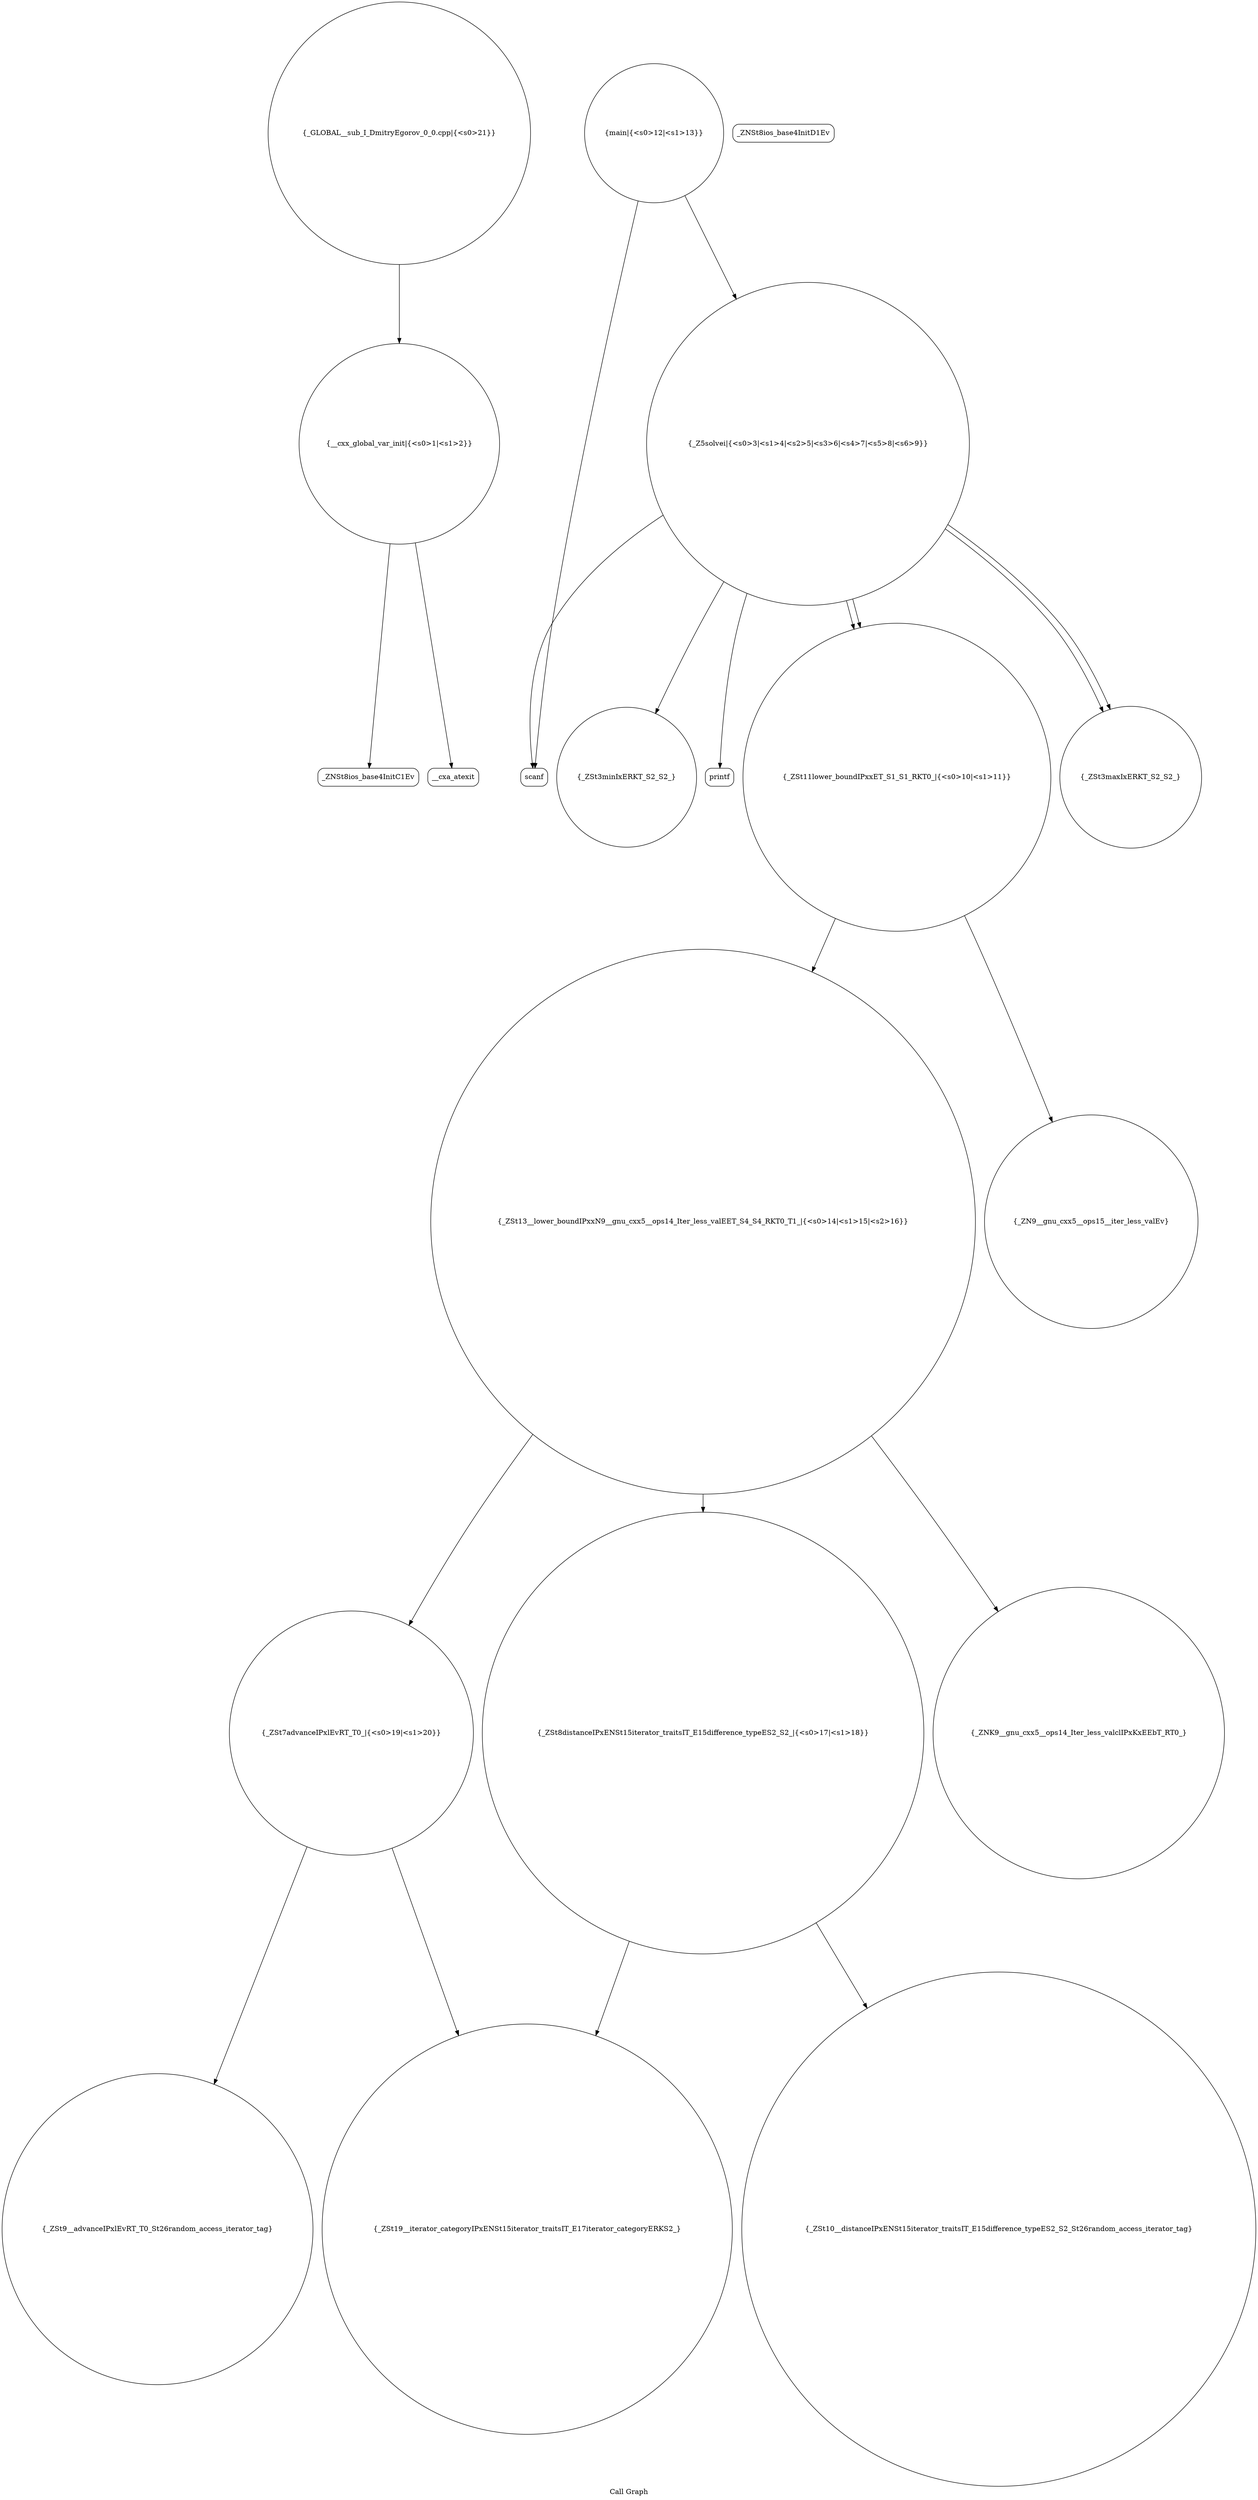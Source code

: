 digraph "Call Graph" {
	label="Call Graph";

	Node0x557adadb0450 [shape=record,shape=circle,label="{__cxx_global_var_init|{<s0>1|<s1>2}}"];
	Node0x557adadb0450:s0 -> Node0x557adadb08e0[color=black];
	Node0x557adadb0450:s1 -> Node0x557adadb09e0[color=black];
	Node0x557adadb0be0 [shape=record,shape=circle,label="{_ZSt3minIxERKT_S2_S2_}"];
	Node0x557adadb0f60 [shape=record,shape=circle,label="{_ZSt7advanceIPxlEvRT_T0_|{<s0>19|<s1>20}}"];
	Node0x557adadb0f60:s0 -> Node0x557adadb10e0[color=black];
	Node0x557adadb0f60:s1 -> Node0x557adadb1160[color=black];
	Node0x557adadb0960 [shape=record,shape=Mrecord,label="{_ZNSt8ios_base4InitD1Ev}"];
	Node0x557adadb0ce0 [shape=record,shape=Mrecord,label="{printf}"];
	Node0x557adadb1060 [shape=record,shape=circle,label="{_ZSt10__distanceIPxENSt15iterator_traitsIT_E15difference_typeES2_S2_St26random_access_iterator_tag}"];
	Node0x557adadb0a60 [shape=record,shape=circle,label="{_Z5solvei|{<s0>3|<s1>4|<s2>5|<s3>6|<s4>7|<s5>8|<s6>9}}"];
	Node0x557adadb0a60:s0 -> Node0x557adadb0ae0[color=black];
	Node0x557adadb0a60:s1 -> Node0x557adadb0b60[color=black];
	Node0x557adadb0a60:s2 -> Node0x557adadb0b60[color=black];
	Node0x557adadb0a60:s3 -> Node0x557adadb0c60[color=black];
	Node0x557adadb0a60:s4 -> Node0x557adadb0c60[color=black];
	Node0x557adadb0a60:s5 -> Node0x557adadb0be0[color=black];
	Node0x557adadb0a60:s6 -> Node0x557adadb0ce0[color=black];
	Node0x557adadb0de0 [shape=record,shape=circle,label="{_ZSt13__lower_boundIPxxN9__gnu_cxx5__ops14_Iter_less_valEET_S4_S4_RKT0_T1_|{<s0>14|<s1>15|<s2>16}}"];
	Node0x557adadb0de0:s0 -> Node0x557adadb0ee0[color=black];
	Node0x557adadb0de0:s1 -> Node0x557adadb0f60[color=black];
	Node0x557adadb0de0:s2 -> Node0x557adadb0fe0[color=black];
	Node0x557adadb1160 [shape=record,shape=circle,label="{_ZSt9__advanceIPxlEvRT_T0_St26random_access_iterator_tag}"];
	Node0x557adadb0b60 [shape=record,shape=circle,label="{_ZSt11lower_boundIPxxET_S1_S1_RKT0_|{<s0>10|<s1>11}}"];
	Node0x557adadb0b60:s0 -> Node0x557adadb0e60[color=black];
	Node0x557adadb0b60:s1 -> Node0x557adadb0de0[color=black];
	Node0x557adadb0ee0 [shape=record,shape=circle,label="{_ZSt8distanceIPxENSt15iterator_traitsIT_E15difference_typeES2_S2_|{<s0>17|<s1>18}}"];
	Node0x557adadb0ee0:s0 -> Node0x557adadb10e0[color=black];
	Node0x557adadb0ee0:s1 -> Node0x557adadb1060[color=black];
	Node0x557adadb08e0 [shape=record,shape=Mrecord,label="{_ZNSt8ios_base4InitC1Ev}"];
	Node0x557adadb0c60 [shape=record,shape=circle,label="{_ZSt3maxIxERKT_S2_S2_}"];
	Node0x557adadb0fe0 [shape=record,shape=circle,label="{_ZNK9__gnu_cxx5__ops14_Iter_less_valclIPxKxEEbT_RT0_}"];
	Node0x557adadb09e0 [shape=record,shape=Mrecord,label="{__cxa_atexit}"];
	Node0x557adadb0d60 [shape=record,shape=circle,label="{main|{<s0>12|<s1>13}}"];
	Node0x557adadb0d60:s0 -> Node0x557adadb0ae0[color=black];
	Node0x557adadb0d60:s1 -> Node0x557adadb0a60[color=black];
	Node0x557adadb10e0 [shape=record,shape=circle,label="{_ZSt19__iterator_categoryIPxENSt15iterator_traitsIT_E17iterator_categoryERKS2_}"];
	Node0x557adadb0ae0 [shape=record,shape=Mrecord,label="{scanf}"];
	Node0x557adadb0e60 [shape=record,shape=circle,label="{_ZN9__gnu_cxx5__ops15__iter_less_valEv}"];
	Node0x557adadb11e0 [shape=record,shape=circle,label="{_GLOBAL__sub_I_DmitryEgorov_0_0.cpp|{<s0>21}}"];
	Node0x557adadb11e0:s0 -> Node0x557adadb0450[color=black];
}
